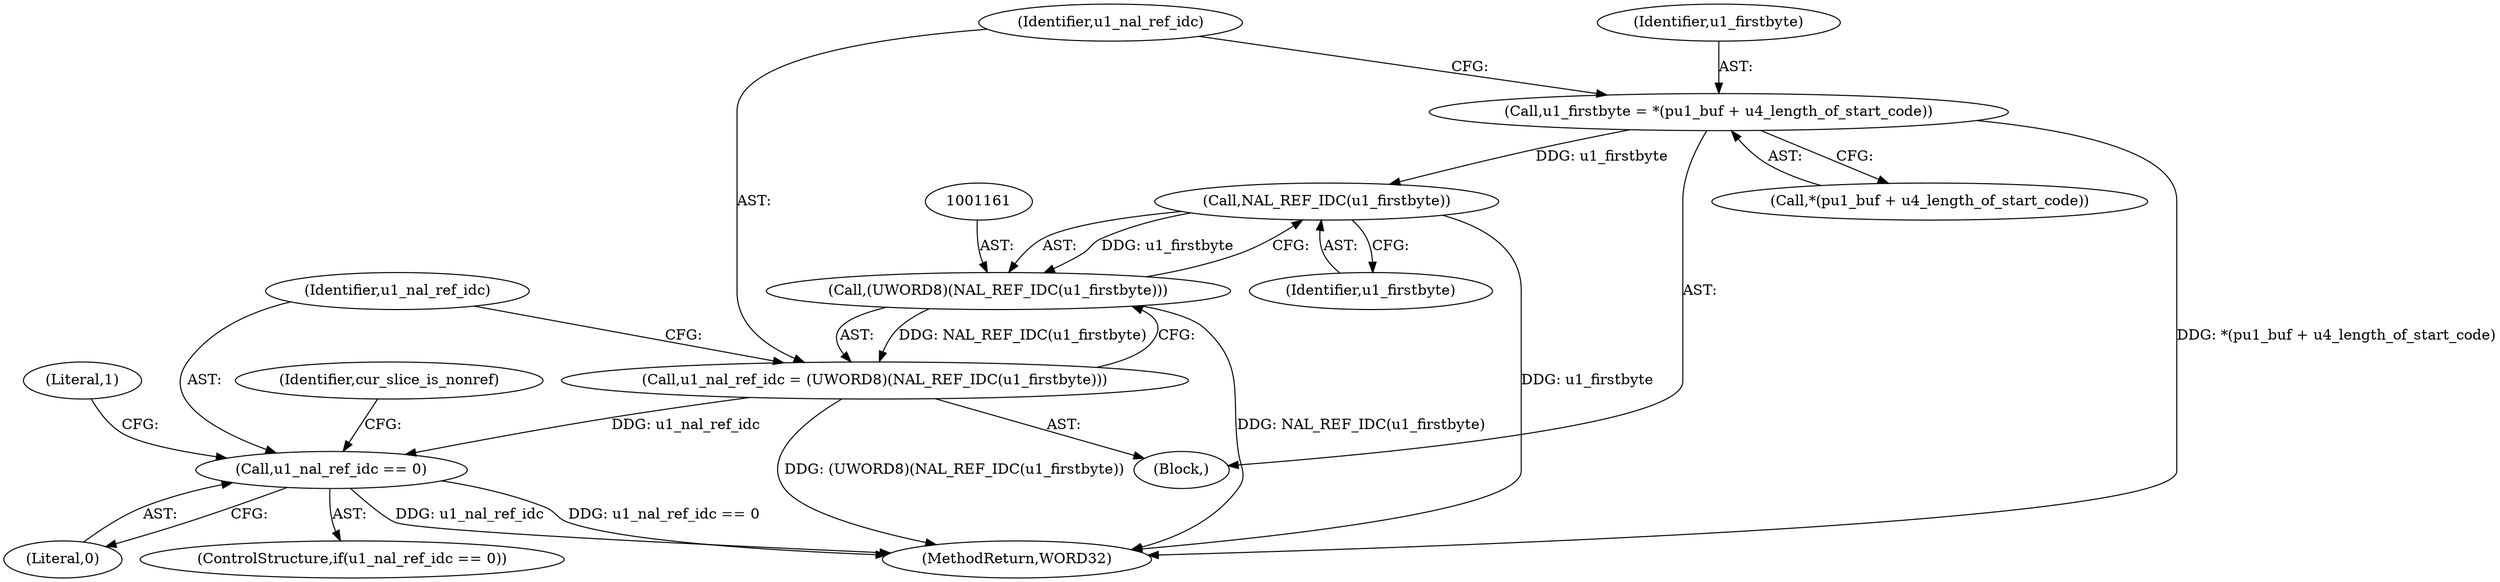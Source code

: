 digraph "0_Android_e86d3cfd2bc28dac421092106751e5638d54a848@integer" {
"1001152" [label="(Call,u1_firstbyte = *(pu1_buf + u4_length_of_start_code))"];
"1001162" [label="(Call,NAL_REF_IDC(u1_firstbyte))"];
"1001160" [label="(Call,(UWORD8)(NAL_REF_IDC(u1_firstbyte)))"];
"1001158" [label="(Call,u1_nal_ref_idc = (UWORD8)(NAL_REF_IDC(u1_firstbyte)))"];
"1001165" [label="(Call,u1_nal_ref_idc == 0)"];
"1001158" [label="(Call,u1_nal_ref_idc = (UWORD8)(NAL_REF_IDC(u1_firstbyte)))"];
"1001177" [label="(Literal,1)"];
"1001152" [label="(Call,u1_firstbyte = *(pu1_buf + u4_length_of_start_code))"];
"1001159" [label="(Identifier,u1_nal_ref_idc)"];
"1001151" [label="(Block,)"];
"1001162" [label="(Call,NAL_REF_IDC(u1_firstbyte))"];
"1001167" [label="(Literal,0)"];
"1001160" [label="(Call,(UWORD8)(NAL_REF_IDC(u1_firstbyte)))"];
"1001170" [label="(Identifier,cur_slice_is_nonref)"];
"1002270" [label="(MethodReturn,WORD32)"];
"1001153" [label="(Identifier,u1_firstbyte)"];
"1001154" [label="(Call,*(pu1_buf + u4_length_of_start_code))"];
"1001166" [label="(Identifier,u1_nal_ref_idc)"];
"1001165" [label="(Call,u1_nal_ref_idc == 0)"];
"1001163" [label="(Identifier,u1_firstbyte)"];
"1001164" [label="(ControlStructure,if(u1_nal_ref_idc == 0))"];
"1001152" -> "1001151"  [label="AST: "];
"1001152" -> "1001154"  [label="CFG: "];
"1001153" -> "1001152"  [label="AST: "];
"1001154" -> "1001152"  [label="AST: "];
"1001159" -> "1001152"  [label="CFG: "];
"1001152" -> "1002270"  [label="DDG: *(pu1_buf + u4_length_of_start_code)"];
"1001152" -> "1001162"  [label="DDG: u1_firstbyte"];
"1001162" -> "1001160"  [label="AST: "];
"1001162" -> "1001163"  [label="CFG: "];
"1001163" -> "1001162"  [label="AST: "];
"1001160" -> "1001162"  [label="CFG: "];
"1001162" -> "1002270"  [label="DDG: u1_firstbyte"];
"1001162" -> "1001160"  [label="DDG: u1_firstbyte"];
"1001160" -> "1001158"  [label="AST: "];
"1001161" -> "1001160"  [label="AST: "];
"1001158" -> "1001160"  [label="CFG: "];
"1001160" -> "1002270"  [label="DDG: NAL_REF_IDC(u1_firstbyte)"];
"1001160" -> "1001158"  [label="DDG: NAL_REF_IDC(u1_firstbyte)"];
"1001158" -> "1001151"  [label="AST: "];
"1001159" -> "1001158"  [label="AST: "];
"1001166" -> "1001158"  [label="CFG: "];
"1001158" -> "1002270"  [label="DDG: (UWORD8)(NAL_REF_IDC(u1_firstbyte))"];
"1001158" -> "1001165"  [label="DDG: u1_nal_ref_idc"];
"1001165" -> "1001164"  [label="AST: "];
"1001165" -> "1001167"  [label="CFG: "];
"1001166" -> "1001165"  [label="AST: "];
"1001167" -> "1001165"  [label="AST: "];
"1001170" -> "1001165"  [label="CFG: "];
"1001177" -> "1001165"  [label="CFG: "];
"1001165" -> "1002270"  [label="DDG: u1_nal_ref_idc"];
"1001165" -> "1002270"  [label="DDG: u1_nal_ref_idc == 0"];
}
